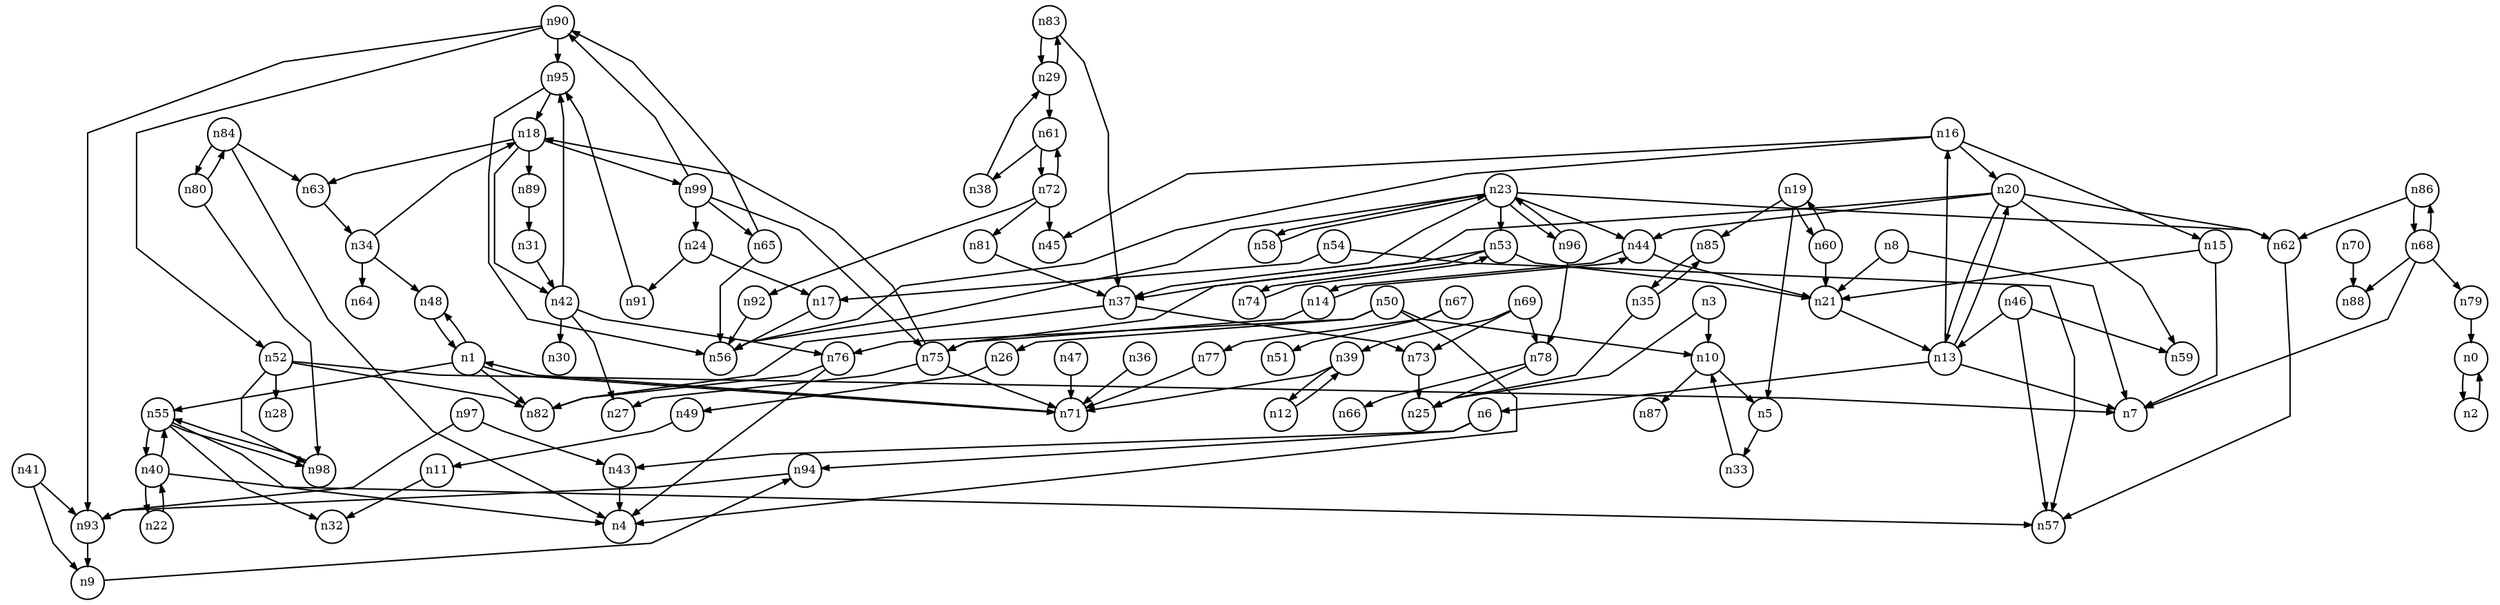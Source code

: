 digraph G{
splines=polyline;
ranksep=0.22;
nodesep=0.22;
nodesize=0.32;
fontsize=8
edge [arrowsize=0.5]
node [fontsize=8 shape=circle width=0.32 fixedsize=shape];

n48 -> n1
n1 -> n48
n1 -> n55
n1 -> n71
n1 -> n82
n55 -> n4
n55 -> n32
n55 -> n98
n55 -> n40
n71 -> n1
n0 -> n2
n2 -> n0
n10 -> n5
n10 -> n87
n3 -> n10
n3 -> n25
n43 -> n4
n6 -> n43
n6 -> n94
n94 -> n93
n8 -> n7
n8 -> n21
n21 -> n13
n9 -> n94
n5 -> n33
n11 -> n32
n39 -> n71
n39 -> n12
n12 -> n39
n13 -> n6
n13 -> n7
n13 -> n16
n13 -> n20
n16 -> n15
n16 -> n45
n16 -> n56
n16 -> n20
n44 -> n21
n44 -> n14
n14 -> n44
n14 -> n75
n75 -> n27
n75 -> n71
n75 -> n18
n15 -> n7
n15 -> n21
n17 -> n56
n63 -> n34
n18 -> n63
n18 -> n89
n18 -> n99
n18 -> n42
n89 -> n31
n99 -> n24
n99 -> n65
n99 -> n75
n99 -> n90
n19 -> n5
n19 -> n60
n19 -> n85
n60 -> n21
n60 -> n19
n85 -> n35
n20 -> n13
n20 -> n44
n20 -> n59
n20 -> n62
n20 -> n75
n62 -> n57
n37 -> n73
n37 -> n82
n23 -> n37
n23 -> n44
n23 -> n53
n23 -> n56
n23 -> n58
n23 -> n62
n23 -> n96
n53 -> n21
n53 -> n37
n53 -> n74
n58 -> n23
n96 -> n78
n96 -> n23
n24 -> n17
n24 -> n91
n91 -> n95
n49 -> n11
n26 -> n49
n61 -> n38
n61 -> n72
n29 -> n61
n29 -> n83
n83 -> n37
n83 -> n29
n42 -> n27
n42 -> n30
n42 -> n76
n42 -> n95
n31 -> n42
n33 -> n10
n34 -> n18
n34 -> n48
n34 -> n64
n35 -> n25
n35 -> n85
n36 -> n71
n73 -> n25
n22 -> n40
n40 -> n22
n40 -> n55
n40 -> n57
n41 -> n9
n41 -> n93
n93 -> n9
n76 -> n4
n76 -> n82
n95 -> n18
n95 -> n56
n46 -> n13
n46 -> n57
n46 -> n59
n47 -> n71
n50 -> n4
n50 -> n10
n50 -> n26
n50 -> n76
n52 -> n7
n52 -> n28
n52 -> n82
n52 -> n98
n98 -> n55
n74 -> n53
n54 -> n17
n54 -> n57
n38 -> n29
n72 -> n45
n72 -> n81
n72 -> n92
n72 -> n61
n65 -> n56
n65 -> n90
n67 -> n51
n67 -> n77
n77 -> n71
n68 -> n7
n68 -> n79
n68 -> n86
n68 -> n88
n79 -> n0
n86 -> n62
n86 -> n68
n69 -> n39
n69 -> n73
n69 -> n78
n78 -> n25
n78 -> n66
n70 -> n88
n81 -> n37
n92 -> n56
n84 -> n4
n84 -> n63
n84 -> n80
n80 -> n84
n80 -> n98
n90 -> n52
n90 -> n93
n90 -> n95
n97 -> n43
n97 -> n93
}
